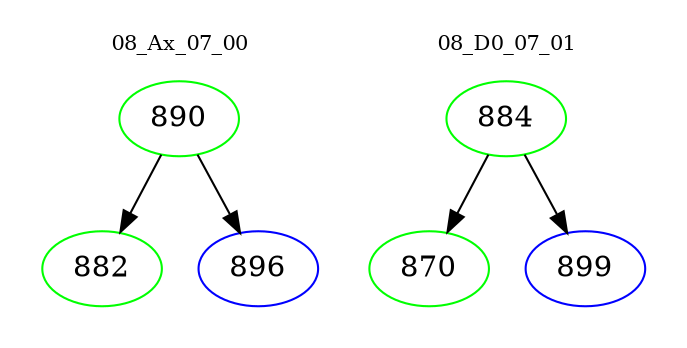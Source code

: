 digraph{
subgraph cluster_0 {
color = white
label = "08_Ax_07_00";
fontsize=10;
T0_890 [label="890", color="green"]
T0_890 -> T0_882 [color="black"]
T0_882 [label="882", color="green"]
T0_890 -> T0_896 [color="black"]
T0_896 [label="896", color="blue"]
}
subgraph cluster_1 {
color = white
label = "08_D0_07_01";
fontsize=10;
T1_884 [label="884", color="green"]
T1_884 -> T1_870 [color="black"]
T1_870 [label="870", color="green"]
T1_884 -> T1_899 [color="black"]
T1_899 [label="899", color="blue"]
}
}
